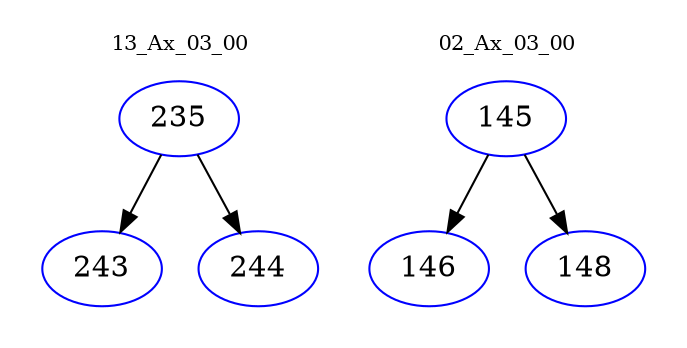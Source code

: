 digraph{
subgraph cluster_0 {
color = white
label = "13_Ax_03_00";
fontsize=10;
T0_235 [label="235", color="blue"]
T0_235 -> T0_243 [color="black"]
T0_243 [label="243", color="blue"]
T0_235 -> T0_244 [color="black"]
T0_244 [label="244", color="blue"]
}
subgraph cluster_1 {
color = white
label = "02_Ax_03_00";
fontsize=10;
T1_145 [label="145", color="blue"]
T1_145 -> T1_146 [color="black"]
T1_146 [label="146", color="blue"]
T1_145 -> T1_148 [color="black"]
T1_148 [label="148", color="blue"]
}
}
